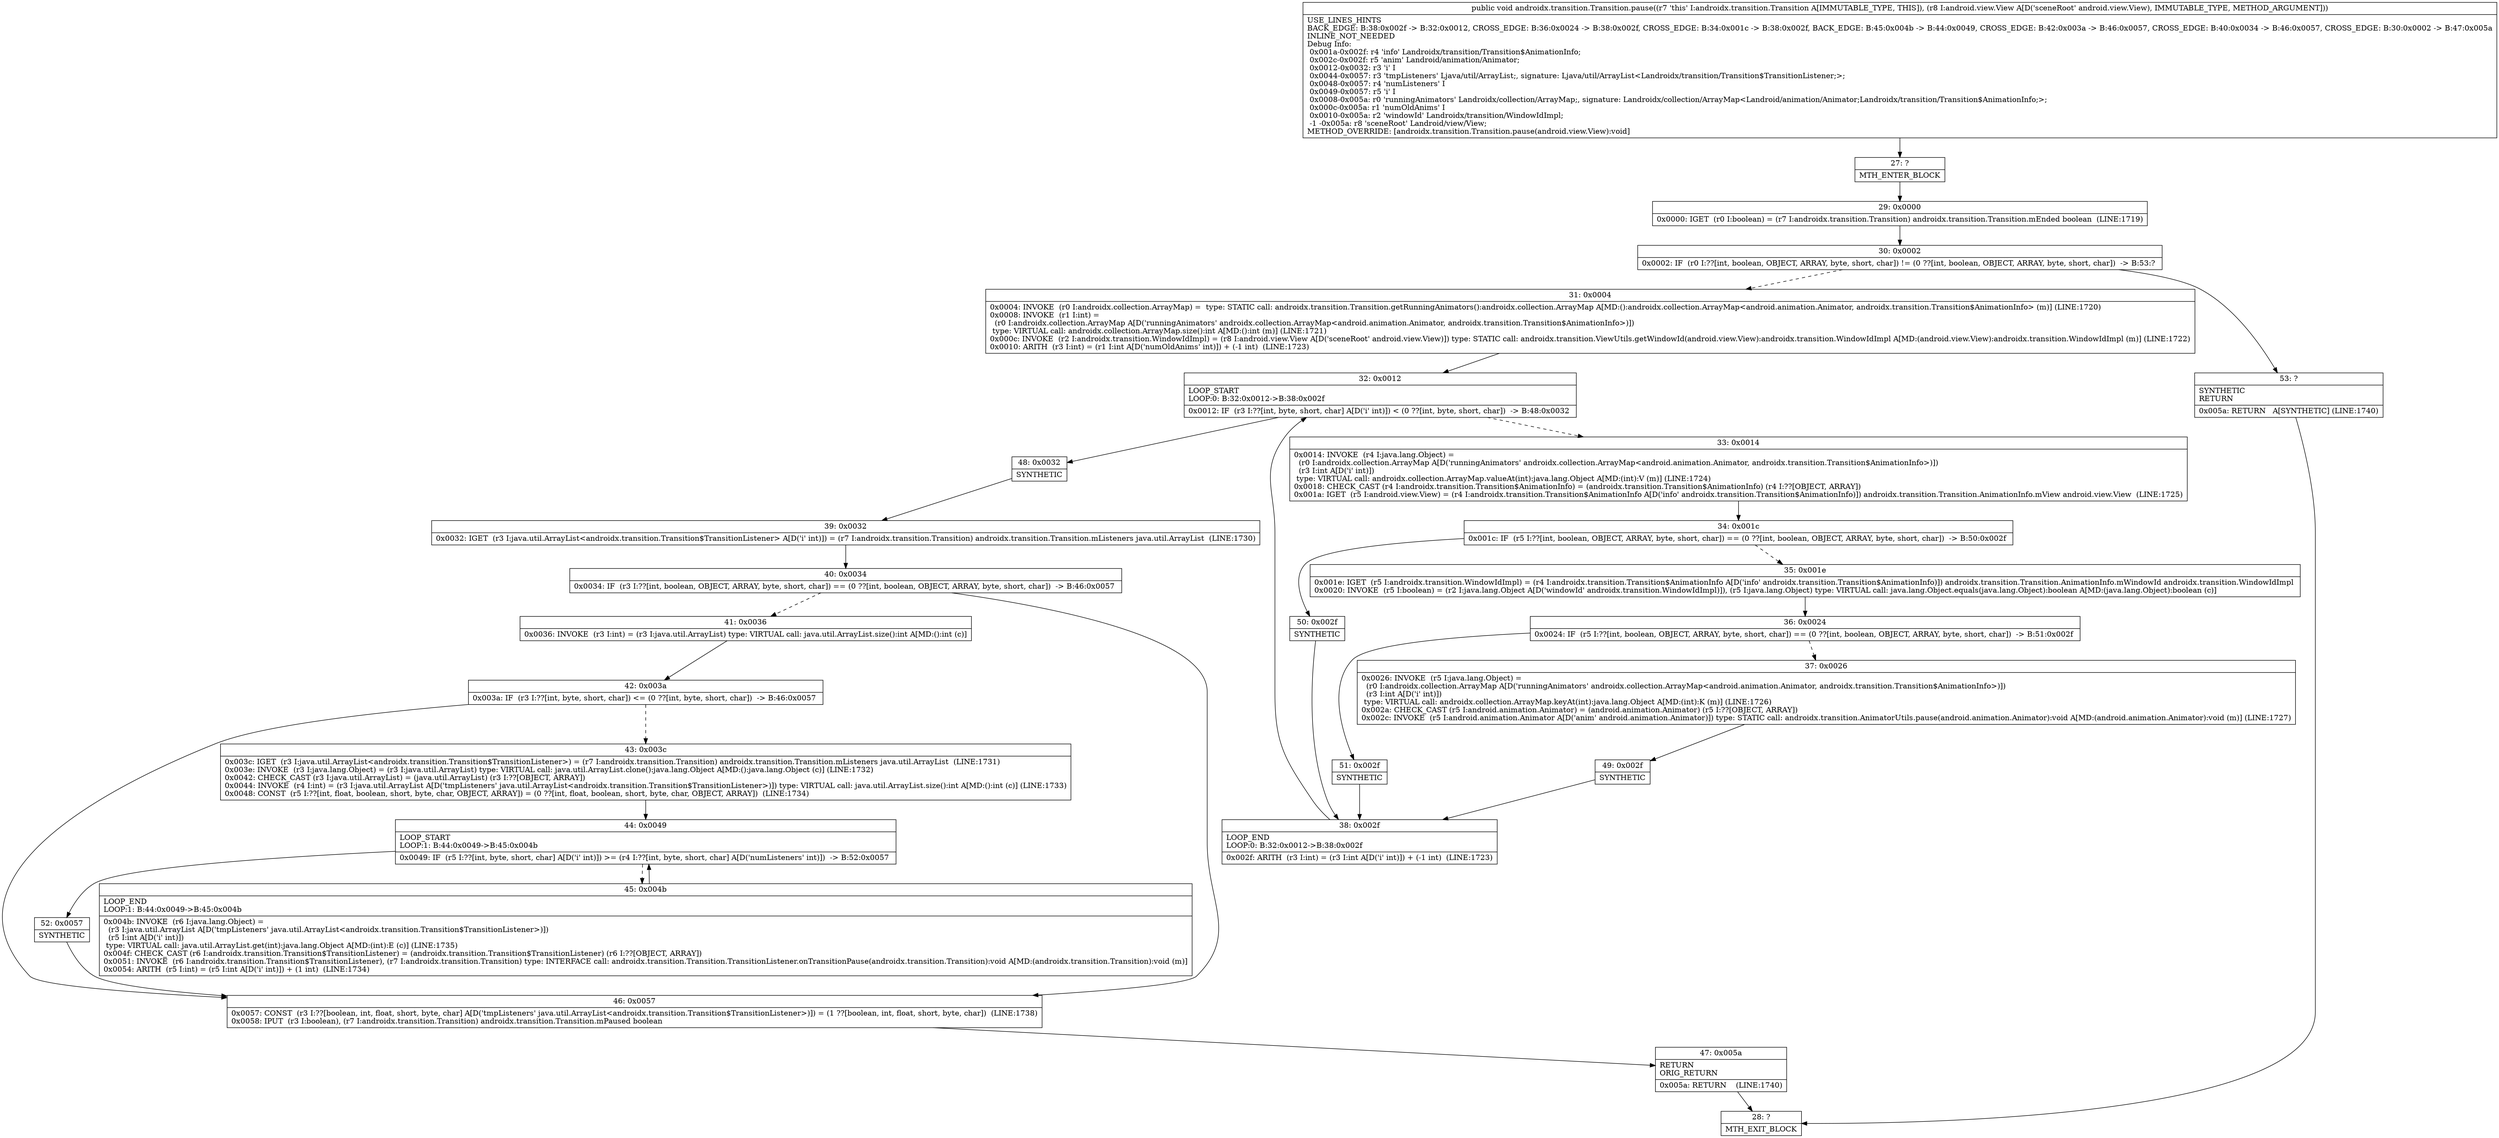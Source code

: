 digraph "CFG forandroidx.transition.Transition.pause(Landroid\/view\/View;)V" {
Node_27 [shape=record,label="{27\:\ ?|MTH_ENTER_BLOCK\l}"];
Node_29 [shape=record,label="{29\:\ 0x0000|0x0000: IGET  (r0 I:boolean) = (r7 I:androidx.transition.Transition) androidx.transition.Transition.mEnded boolean  (LINE:1719)\l}"];
Node_30 [shape=record,label="{30\:\ 0x0002|0x0002: IF  (r0 I:??[int, boolean, OBJECT, ARRAY, byte, short, char]) != (0 ??[int, boolean, OBJECT, ARRAY, byte, short, char])  \-\> B:53:? \l}"];
Node_31 [shape=record,label="{31\:\ 0x0004|0x0004: INVOKE  (r0 I:androidx.collection.ArrayMap) =  type: STATIC call: androidx.transition.Transition.getRunningAnimators():androidx.collection.ArrayMap A[MD:():androidx.collection.ArrayMap\<android.animation.Animator, androidx.transition.Transition$AnimationInfo\> (m)] (LINE:1720)\l0x0008: INVOKE  (r1 I:int) = \l  (r0 I:androidx.collection.ArrayMap A[D('runningAnimators' androidx.collection.ArrayMap\<android.animation.Animator, androidx.transition.Transition$AnimationInfo\>)])\l type: VIRTUAL call: androidx.collection.ArrayMap.size():int A[MD:():int (m)] (LINE:1721)\l0x000c: INVOKE  (r2 I:androidx.transition.WindowIdImpl) = (r8 I:android.view.View A[D('sceneRoot' android.view.View)]) type: STATIC call: androidx.transition.ViewUtils.getWindowId(android.view.View):androidx.transition.WindowIdImpl A[MD:(android.view.View):androidx.transition.WindowIdImpl (m)] (LINE:1722)\l0x0010: ARITH  (r3 I:int) = (r1 I:int A[D('numOldAnims' int)]) + (\-1 int)  (LINE:1723)\l}"];
Node_32 [shape=record,label="{32\:\ 0x0012|LOOP_START\lLOOP:0: B:32:0x0012\-\>B:38:0x002f\l|0x0012: IF  (r3 I:??[int, byte, short, char] A[D('i' int)]) \< (0 ??[int, byte, short, char])  \-\> B:48:0x0032 \l}"];
Node_33 [shape=record,label="{33\:\ 0x0014|0x0014: INVOKE  (r4 I:java.lang.Object) = \l  (r0 I:androidx.collection.ArrayMap A[D('runningAnimators' androidx.collection.ArrayMap\<android.animation.Animator, androidx.transition.Transition$AnimationInfo\>)])\l  (r3 I:int A[D('i' int)])\l type: VIRTUAL call: androidx.collection.ArrayMap.valueAt(int):java.lang.Object A[MD:(int):V (m)] (LINE:1724)\l0x0018: CHECK_CAST (r4 I:androidx.transition.Transition$AnimationInfo) = (androidx.transition.Transition$AnimationInfo) (r4 I:??[OBJECT, ARRAY]) \l0x001a: IGET  (r5 I:android.view.View) = (r4 I:androidx.transition.Transition$AnimationInfo A[D('info' androidx.transition.Transition$AnimationInfo)]) androidx.transition.Transition.AnimationInfo.mView android.view.View  (LINE:1725)\l}"];
Node_34 [shape=record,label="{34\:\ 0x001c|0x001c: IF  (r5 I:??[int, boolean, OBJECT, ARRAY, byte, short, char]) == (0 ??[int, boolean, OBJECT, ARRAY, byte, short, char])  \-\> B:50:0x002f \l}"];
Node_35 [shape=record,label="{35\:\ 0x001e|0x001e: IGET  (r5 I:androidx.transition.WindowIdImpl) = (r4 I:androidx.transition.Transition$AnimationInfo A[D('info' androidx.transition.Transition$AnimationInfo)]) androidx.transition.Transition.AnimationInfo.mWindowId androidx.transition.WindowIdImpl \l0x0020: INVOKE  (r5 I:boolean) = (r2 I:java.lang.Object A[D('windowId' androidx.transition.WindowIdImpl)]), (r5 I:java.lang.Object) type: VIRTUAL call: java.lang.Object.equals(java.lang.Object):boolean A[MD:(java.lang.Object):boolean (c)]\l}"];
Node_36 [shape=record,label="{36\:\ 0x0024|0x0024: IF  (r5 I:??[int, boolean, OBJECT, ARRAY, byte, short, char]) == (0 ??[int, boolean, OBJECT, ARRAY, byte, short, char])  \-\> B:51:0x002f \l}"];
Node_37 [shape=record,label="{37\:\ 0x0026|0x0026: INVOKE  (r5 I:java.lang.Object) = \l  (r0 I:androidx.collection.ArrayMap A[D('runningAnimators' androidx.collection.ArrayMap\<android.animation.Animator, androidx.transition.Transition$AnimationInfo\>)])\l  (r3 I:int A[D('i' int)])\l type: VIRTUAL call: androidx.collection.ArrayMap.keyAt(int):java.lang.Object A[MD:(int):K (m)] (LINE:1726)\l0x002a: CHECK_CAST (r5 I:android.animation.Animator) = (android.animation.Animator) (r5 I:??[OBJECT, ARRAY]) \l0x002c: INVOKE  (r5 I:android.animation.Animator A[D('anim' android.animation.Animator)]) type: STATIC call: androidx.transition.AnimatorUtils.pause(android.animation.Animator):void A[MD:(android.animation.Animator):void (m)] (LINE:1727)\l}"];
Node_49 [shape=record,label="{49\:\ 0x002f|SYNTHETIC\l}"];
Node_38 [shape=record,label="{38\:\ 0x002f|LOOP_END\lLOOP:0: B:32:0x0012\-\>B:38:0x002f\l|0x002f: ARITH  (r3 I:int) = (r3 I:int A[D('i' int)]) + (\-1 int)  (LINE:1723)\l}"];
Node_51 [shape=record,label="{51\:\ 0x002f|SYNTHETIC\l}"];
Node_50 [shape=record,label="{50\:\ 0x002f|SYNTHETIC\l}"];
Node_48 [shape=record,label="{48\:\ 0x0032|SYNTHETIC\l}"];
Node_39 [shape=record,label="{39\:\ 0x0032|0x0032: IGET  (r3 I:java.util.ArrayList\<androidx.transition.Transition$TransitionListener\> A[D('i' int)]) = (r7 I:androidx.transition.Transition) androidx.transition.Transition.mListeners java.util.ArrayList  (LINE:1730)\l}"];
Node_40 [shape=record,label="{40\:\ 0x0034|0x0034: IF  (r3 I:??[int, boolean, OBJECT, ARRAY, byte, short, char]) == (0 ??[int, boolean, OBJECT, ARRAY, byte, short, char])  \-\> B:46:0x0057 \l}"];
Node_41 [shape=record,label="{41\:\ 0x0036|0x0036: INVOKE  (r3 I:int) = (r3 I:java.util.ArrayList) type: VIRTUAL call: java.util.ArrayList.size():int A[MD:():int (c)]\l}"];
Node_42 [shape=record,label="{42\:\ 0x003a|0x003a: IF  (r3 I:??[int, byte, short, char]) \<= (0 ??[int, byte, short, char])  \-\> B:46:0x0057 \l}"];
Node_43 [shape=record,label="{43\:\ 0x003c|0x003c: IGET  (r3 I:java.util.ArrayList\<androidx.transition.Transition$TransitionListener\>) = (r7 I:androidx.transition.Transition) androidx.transition.Transition.mListeners java.util.ArrayList  (LINE:1731)\l0x003e: INVOKE  (r3 I:java.lang.Object) = (r3 I:java.util.ArrayList) type: VIRTUAL call: java.util.ArrayList.clone():java.lang.Object A[MD:():java.lang.Object (c)] (LINE:1732)\l0x0042: CHECK_CAST (r3 I:java.util.ArrayList) = (java.util.ArrayList) (r3 I:??[OBJECT, ARRAY]) \l0x0044: INVOKE  (r4 I:int) = (r3 I:java.util.ArrayList A[D('tmpListeners' java.util.ArrayList\<androidx.transition.Transition$TransitionListener\>)]) type: VIRTUAL call: java.util.ArrayList.size():int A[MD:():int (c)] (LINE:1733)\l0x0048: CONST  (r5 I:??[int, float, boolean, short, byte, char, OBJECT, ARRAY]) = (0 ??[int, float, boolean, short, byte, char, OBJECT, ARRAY])  (LINE:1734)\l}"];
Node_44 [shape=record,label="{44\:\ 0x0049|LOOP_START\lLOOP:1: B:44:0x0049\-\>B:45:0x004b\l|0x0049: IF  (r5 I:??[int, byte, short, char] A[D('i' int)]) \>= (r4 I:??[int, byte, short, char] A[D('numListeners' int)])  \-\> B:52:0x0057 \l}"];
Node_45 [shape=record,label="{45\:\ 0x004b|LOOP_END\lLOOP:1: B:44:0x0049\-\>B:45:0x004b\l|0x004b: INVOKE  (r6 I:java.lang.Object) = \l  (r3 I:java.util.ArrayList A[D('tmpListeners' java.util.ArrayList\<androidx.transition.Transition$TransitionListener\>)])\l  (r5 I:int A[D('i' int)])\l type: VIRTUAL call: java.util.ArrayList.get(int):java.lang.Object A[MD:(int):E (c)] (LINE:1735)\l0x004f: CHECK_CAST (r6 I:androidx.transition.Transition$TransitionListener) = (androidx.transition.Transition$TransitionListener) (r6 I:??[OBJECT, ARRAY]) \l0x0051: INVOKE  (r6 I:androidx.transition.Transition$TransitionListener), (r7 I:androidx.transition.Transition) type: INTERFACE call: androidx.transition.Transition.TransitionListener.onTransitionPause(androidx.transition.Transition):void A[MD:(androidx.transition.Transition):void (m)]\l0x0054: ARITH  (r5 I:int) = (r5 I:int A[D('i' int)]) + (1 int)  (LINE:1734)\l}"];
Node_52 [shape=record,label="{52\:\ 0x0057|SYNTHETIC\l}"];
Node_46 [shape=record,label="{46\:\ 0x0057|0x0057: CONST  (r3 I:??[boolean, int, float, short, byte, char] A[D('tmpListeners' java.util.ArrayList\<androidx.transition.Transition$TransitionListener\>)]) = (1 ??[boolean, int, float, short, byte, char])  (LINE:1738)\l0x0058: IPUT  (r3 I:boolean), (r7 I:androidx.transition.Transition) androidx.transition.Transition.mPaused boolean \l}"];
Node_47 [shape=record,label="{47\:\ 0x005a|RETURN\lORIG_RETURN\l|0x005a: RETURN    (LINE:1740)\l}"];
Node_28 [shape=record,label="{28\:\ ?|MTH_EXIT_BLOCK\l}"];
Node_53 [shape=record,label="{53\:\ ?|SYNTHETIC\lRETURN\l|0x005a: RETURN   A[SYNTHETIC] (LINE:1740)\l}"];
MethodNode[shape=record,label="{public void androidx.transition.Transition.pause((r7 'this' I:androidx.transition.Transition A[IMMUTABLE_TYPE, THIS]), (r8 I:android.view.View A[D('sceneRoot' android.view.View), IMMUTABLE_TYPE, METHOD_ARGUMENT]))  | USE_LINES_HINTS\lBACK_EDGE: B:38:0x002f \-\> B:32:0x0012, CROSS_EDGE: B:36:0x0024 \-\> B:38:0x002f, CROSS_EDGE: B:34:0x001c \-\> B:38:0x002f, BACK_EDGE: B:45:0x004b \-\> B:44:0x0049, CROSS_EDGE: B:42:0x003a \-\> B:46:0x0057, CROSS_EDGE: B:40:0x0034 \-\> B:46:0x0057, CROSS_EDGE: B:30:0x0002 \-\> B:47:0x005a\lINLINE_NOT_NEEDED\lDebug Info:\l  0x001a\-0x002f: r4 'info' Landroidx\/transition\/Transition$AnimationInfo;\l  0x002c\-0x002f: r5 'anim' Landroid\/animation\/Animator;\l  0x0012\-0x0032: r3 'i' I\l  0x0044\-0x0057: r3 'tmpListeners' Ljava\/util\/ArrayList;, signature: Ljava\/util\/ArrayList\<Landroidx\/transition\/Transition$TransitionListener;\>;\l  0x0048\-0x0057: r4 'numListeners' I\l  0x0049\-0x0057: r5 'i' I\l  0x0008\-0x005a: r0 'runningAnimators' Landroidx\/collection\/ArrayMap;, signature: Landroidx\/collection\/ArrayMap\<Landroid\/animation\/Animator;Landroidx\/transition\/Transition$AnimationInfo;\>;\l  0x000c\-0x005a: r1 'numOldAnims' I\l  0x0010\-0x005a: r2 'windowId' Landroidx\/transition\/WindowIdImpl;\l  \-1 \-0x005a: r8 'sceneRoot' Landroid\/view\/View;\lMETHOD_OVERRIDE: [androidx.transition.Transition.pause(android.view.View):void]\l}"];
MethodNode -> Node_27;Node_27 -> Node_29;
Node_29 -> Node_30;
Node_30 -> Node_31[style=dashed];
Node_30 -> Node_53;
Node_31 -> Node_32;
Node_32 -> Node_33[style=dashed];
Node_32 -> Node_48;
Node_33 -> Node_34;
Node_34 -> Node_35[style=dashed];
Node_34 -> Node_50;
Node_35 -> Node_36;
Node_36 -> Node_37[style=dashed];
Node_36 -> Node_51;
Node_37 -> Node_49;
Node_49 -> Node_38;
Node_38 -> Node_32;
Node_51 -> Node_38;
Node_50 -> Node_38;
Node_48 -> Node_39;
Node_39 -> Node_40;
Node_40 -> Node_41[style=dashed];
Node_40 -> Node_46;
Node_41 -> Node_42;
Node_42 -> Node_43[style=dashed];
Node_42 -> Node_46;
Node_43 -> Node_44;
Node_44 -> Node_45[style=dashed];
Node_44 -> Node_52;
Node_45 -> Node_44;
Node_52 -> Node_46;
Node_46 -> Node_47;
Node_47 -> Node_28;
Node_53 -> Node_28;
}

